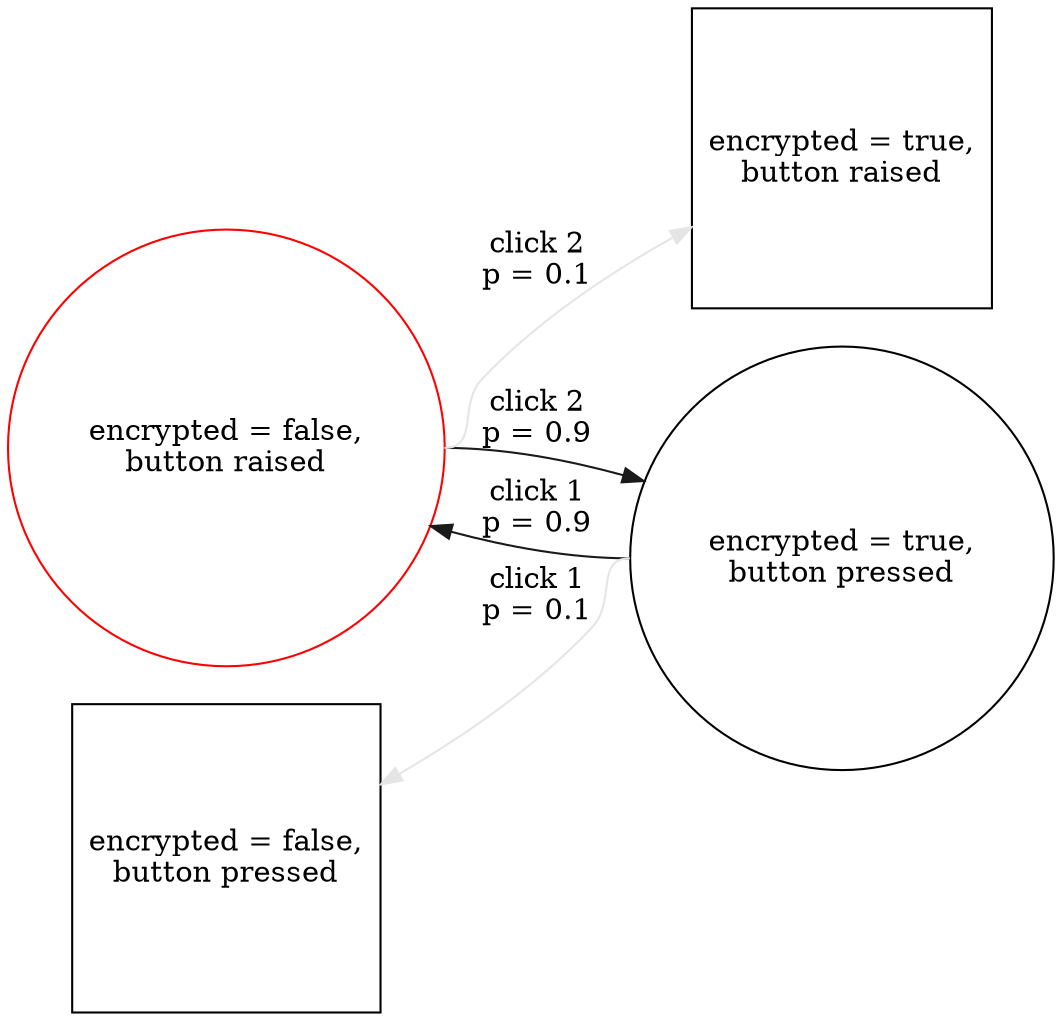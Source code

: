 digraph "04-simple-boolean-with-reset" {
  rankdir = LR;
  node [
    shape = circle
  ];

  off [ label = "encrypted = false,\nbutton raised", color = red ];
  on [ label = "encrypted = true,\nbutton pressed" ];

  subgraph { rank = same; on_confused; off; };
  subgraph { rank = same; off_confused; on; };

  off_confused [ label = "encrypted = true,\nbutton raised", shape = square ];
  on_confused [ label = "encrypted = false,\nbutton pressed", shape = square ];

  off:e -> off_confused [ label = "click 2\np = 0.1", color = grey90, weight = 1 ];
  off:e -> on [ label = "click 2\np = 0.9", color = grey10, weight = 9 ];

  on:w -> on_confused [ label = "click 1\np = 0.1", color = grey90, weight = 1 ];
  on:w -> off [ label = "click 1\np = 0.9", color = grey10, weight = 9 ];
}
